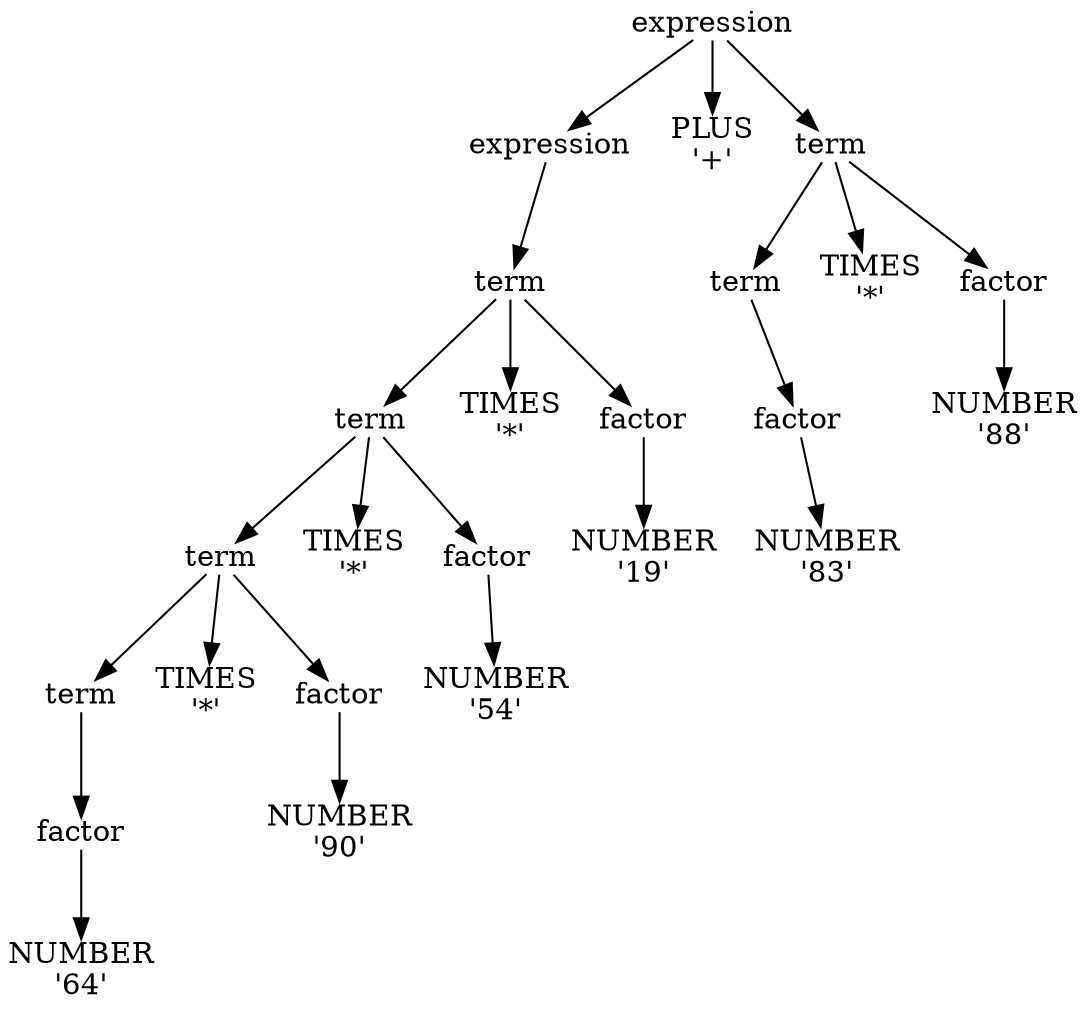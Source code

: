 digraph ParseTree {
  node [shape=plain];
  n0 [label="expression"];
  n1 [label="expression"];
  n2 [label="term"];
  n3 [label="term"];
  n4 [label="term"];
  n5 [label="term"];
  n6 [label="factor"];
  n7 [label="NUMBER\n'64'"];
  n6 -> n7;
  n5 -> n6;
  n4 -> n5;
  n8 [label="TIMES\n'*'"];
  n4 -> n8;
  n9 [label="factor"];
  n10 [label="NUMBER\n'90'"];
  n9 -> n10;
  n4 -> n9;
  n3 -> n4;
  n11 [label="TIMES\n'*'"];
  n3 -> n11;
  n12 [label="factor"];
  n13 [label="NUMBER\n'54'"];
  n12 -> n13;
  n3 -> n12;
  n2 -> n3;
  n14 [label="TIMES\n'*'"];
  n2 -> n14;
  n15 [label="factor"];
  n16 [label="NUMBER\n'19'"];
  n15 -> n16;
  n2 -> n15;
  n1 -> n2;
  n0 -> n1;
  n17 [label="PLUS\n'+'"];
  n0 -> n17;
  n18 [label="term"];
  n19 [label="term"];
  n20 [label="factor"];
  n21 [label="NUMBER\n'83'"];
  n20 -> n21;
  n19 -> n20;
  n18 -> n19;
  n22 [label="TIMES\n'*'"];
  n18 -> n22;
  n23 [label="factor"];
  n24 [label="NUMBER\n'88'"];
  n23 -> n24;
  n18 -> n23;
  n0 -> n18;
}